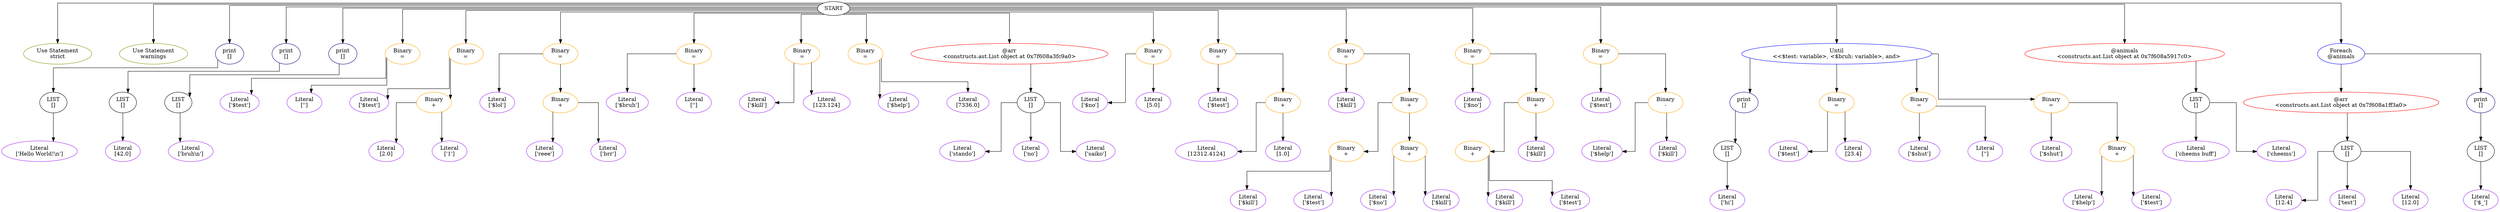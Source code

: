 digraph AST {
nodesep=1.0;
overlap=False;
ranksep=1.0;
splines=ortho;
start_0 [fillcolor=white, label=START];
"Use Statement_1" [color=yellow4, fillcolor=yellow1, group=start_0, label="Use Statement\nstrict"];
start_0 -> "Use Statement_1"  [weight=1.5];
"Use Statement_2" [color=yellow4, fillcolor=yellow1, group=start_0, label="Use Statement\nwarnings"];
start_0 -> "Use Statement_2"  [weight=1.5];
print_1 [color=navy, fillcolor=lightblue, group=start_0, label="print\n[]"];
start_0 -> print_1  [weight=1.5];
LIST_1 [color=black, fillcolor=gray, group=print_1, label="LIST\n[]"];
print_1 -> LIST_1  [weight=1.5];
Literal_1 [color=purple, fillcolor=thistle, group=LIST_1, label="Literal\n['Hello World!\\n']"];
LIST_1 -> Literal_1  [weight=1.5];
print_2 [color=navy, fillcolor=lightblue, group=start_0, label="print\n[]"];
start_0 -> print_2  [weight=1.5];
LIST_2 [color=black, fillcolor=gray, group=print_2, label="LIST\n[]"];
print_2 -> LIST_2  [weight=1.5];
Literal_2 [color=purple, fillcolor=thistle, group=LIST_2, label="Literal\n[42.0]"];
LIST_2 -> Literal_2  [weight=1.5];
print_3 [color=navy, fillcolor=lightblue, group=start_0, label="print\n[]"];
start_0 -> print_3  [weight=1.5];
LIST_3 [color=black, fillcolor=gray, group=print_3, label="LIST\n[]"];
print_3 -> LIST_3  [weight=1.5];
Literal_3 [color=purple, fillcolor=thistle, group=LIST_3, label="Literal\n['bruh\\n']"];
LIST_3 -> Literal_3  [weight=1.5];
Binary_1 [color=orange, fillcolor=lightyellow, group=start_0, label="Binary\n="];
start_0 -> Binary_1  [weight=1.5];
Literal_4 [color=purple, fillcolor=thistle, group=Binary_1, label="Literal\n['$test']"];
Binary_1 -> Literal_4  [weight=1.5];
Literal_5 [color=purple, fillcolor=thistle, group=Binary_1, label="Literal\n['']"];
Binary_1 -> Literal_5  [weight=1.5];
Binary_2 [color=orange, fillcolor=lightyellow, group=start_0, label="Binary\n="];
start_0 -> Binary_2  [weight=1.5];
Literal_6 [color=purple, fillcolor=thistle, group=Binary_2, label="Literal\n['$test']"];
Binary_2 -> Literal_6  [weight=1.5];
Binary_3 [color=orange, fillcolor=lightyellow, group=Binary_2, label="Binary\n+"];
Binary_2 -> Binary_3  [weight=1.5];
Literal_7 [color=purple, fillcolor=thistle, group=Binary_3, label="Literal\n[2.0]"];
Binary_3 -> Literal_7  [weight=1.5];
Literal_8 [color=purple, fillcolor=thistle, group=Binary_3, label="Literal\n['1']"];
Binary_3 -> Literal_8  [weight=1.5];
Binary_4 [color=orange, fillcolor=lightyellow, group=start_0, label="Binary\n="];
start_0 -> Binary_4  [weight=1.5];
Literal_9 [color=purple, fillcolor=thistle, group=Binary_4, label="Literal\n['$lol']"];
Binary_4 -> Literal_9  [weight=1.5];
Binary_5 [color=orange, fillcolor=lightyellow, group=Binary_4, label="Binary\n+"];
Binary_4 -> Binary_5  [weight=1.5];
Literal_10 [color=purple, fillcolor=thistle, group=Binary_5, label="Literal\n['reee']"];
Binary_5 -> Literal_10  [weight=1.5];
Literal_11 [color=purple, fillcolor=thistle, group=Binary_5, label="Literal\n['brr']"];
Binary_5 -> Literal_11  [weight=1.5];
Binary_6 [color=orange, fillcolor=lightyellow, group=start_0, label="Binary\n="];
start_0 -> Binary_6  [weight=1.5];
Literal_12 [color=purple, fillcolor=thistle, group=Binary_6, label="Literal\n['$bruh']"];
Binary_6 -> Literal_12  [weight=1.5];
Literal_13 [color=purple, fillcolor=thistle, group=Binary_6, label="Literal\n['']"];
Binary_6 -> Literal_13  [weight=1.5];
Binary_7 [color=orange, fillcolor=lightyellow, group=start_0, label="Binary\n="];
start_0 -> Binary_7  [weight=1.5];
Literal_14 [color=purple, fillcolor=thistle, group=Binary_7, label="Literal\n['$kill']"];
Binary_7 -> Literal_14  [weight=1.5];
Literal_15 [color=purple, fillcolor=thistle, group=Binary_7, label="Literal\n[123.124]"];
Binary_7 -> Literal_15  [weight=1.5];
Binary_8 [color=orange, fillcolor=lightyellow, group=start_0, label="Binary\n="];
start_0 -> Binary_8  [weight=1.5];
Literal_16 [color=purple, fillcolor=thistle, group=Binary_8, label="Literal\n['$help']"];
Binary_8 -> Literal_16  [weight=1.5];
Literal_17 [color=purple, fillcolor=thistle, group=Binary_8, label="Literal\n[7336.0]"];
Binary_8 -> Literal_17  [weight=1.5];
"@arr_1" [color=red, fillcolor=turquoise, group=start_0, label="@arr\n<constructs.ast.List object at 0x7f608a3fc9a0>"];
start_0 -> "@arr_1"  [weight=1.5];
LIST_4 [color=black, fillcolor=gray, group="@arr_1", label="LIST\n[]"];
"@arr_1" -> LIST_4  [weight=1.5];
Literal_18 [color=purple, fillcolor=thistle, group=LIST_4, label="Literal\n['stando']"];
LIST_4 -> Literal_18  [weight=1.5];
Literal_19 [color=purple, fillcolor=thistle, group=LIST_4, label="Literal\n['no']"];
LIST_4 -> Literal_19  [weight=1.5];
Literal_20 [color=purple, fillcolor=thistle, group=LIST_4, label="Literal\n['saiko']"];
LIST_4 -> Literal_20  [weight=1.5];
Binary_9 [color=orange, fillcolor=lightyellow, group=start_0, label="Binary\n="];
start_0 -> Binary_9  [weight=1.5];
Literal_21 [color=purple, fillcolor=thistle, group=Binary_9, label="Literal\n['$no']"];
Binary_9 -> Literal_21  [weight=1.5];
Literal_22 [color=purple, fillcolor=thistle, group=Binary_9, label="Literal\n[5.0]"];
Binary_9 -> Literal_22  [weight=1.5];
Binary_10 [color=orange, fillcolor=lightyellow, group=start_0, label="Binary\n="];
start_0 -> Binary_10  [weight=1.5];
Literal_23 [color=purple, fillcolor=thistle, group=Binary_10, label="Literal\n['$test']"];
Binary_10 -> Literal_23  [weight=1.5];
Binary_11 [color=orange, fillcolor=lightyellow, group=Binary_10, label="Binary\n+"];
Binary_10 -> Binary_11  [weight=1.5];
Literal_24 [color=purple, fillcolor=thistle, group=Binary_11, label="Literal\n[12312.4124]"];
Binary_11 -> Literal_24  [weight=1.5];
Literal_25 [color=purple, fillcolor=thistle, group=Binary_11, label="Literal\n[1.0]"];
Binary_11 -> Literal_25  [weight=1.5];
Binary_12 [color=orange, fillcolor=lightyellow, group=start_0, label="Binary\n="];
start_0 -> Binary_12  [weight=1.5];
Literal_26 [color=purple, fillcolor=thistle, group=Binary_12, label="Literal\n['$kill']"];
Binary_12 -> Literal_26  [weight=1.5];
Binary_13 [color=orange, fillcolor=lightyellow, group=Binary_12, label="Binary\n+"];
Binary_12 -> Binary_13  [weight=1.5];
Binary_14 [color=orange, fillcolor=lightyellow, group=Binary_13, label="Binary\n+"];
Binary_13 -> Binary_14  [weight=1.5];
Literal_27 [color=purple, fillcolor=thistle, group=Binary_14, label="Literal\n['$kill']"];
Binary_14 -> Literal_27  [weight=1.5];
Literal_28 [color=purple, fillcolor=thistle, group=Binary_14, label="Literal\n['$test']"];
Binary_14 -> Literal_28  [weight=1.5];
Binary_15 [color=orange, fillcolor=lightyellow, group=Binary_13, label="Binary\n+"];
Binary_13 -> Binary_15  [weight=1.5];
Literal_29 [color=purple, fillcolor=thistle, group=Binary_15, label="Literal\n['$no']"];
Binary_15 -> Literal_29  [weight=1.5];
Literal_30 [color=purple, fillcolor=thistle, group=Binary_15, label="Literal\n['$kill']"];
Binary_15 -> Literal_30  [weight=1.5];
Binary_16 [color=orange, fillcolor=lightyellow, group=start_0, label="Binary\n="];
start_0 -> Binary_16  [weight=1.5];
Literal_31 [color=purple, fillcolor=thistle, group=Binary_16, label="Literal\n['$no']"];
Binary_16 -> Literal_31  [weight=1.5];
Binary_17 [color=orange, fillcolor=lightyellow, group=Binary_16, label="Binary\n+"];
Binary_16 -> Binary_17  [weight=1.5];
Binary_18 [color=orange, fillcolor=lightyellow, group=Binary_17, label="Binary\n+"];
Binary_17 -> Binary_18  [weight=1.5];
Literal_32 [color=purple, fillcolor=thistle, group=Binary_18, label="Literal\n['$kill']"];
Binary_18 -> Literal_32  [weight=1.5];
Literal_33 [color=purple, fillcolor=thistle, group=Binary_18, label="Literal\n['$test']"];
Binary_18 -> Literal_33  [weight=1.5];
Literal_34 [color=purple, fillcolor=thistle, group=Binary_17, label="Literal\n['$kill']"];
Binary_17 -> Literal_34  [weight=1.5];
Binary_19 [color=orange, fillcolor=lightyellow, group=start_0, label="Binary\n="];
start_0 -> Binary_19  [weight=1.5];
Literal_35 [color=purple, fillcolor=thistle, group=Binary_19, label="Literal\n['$test']"];
Binary_19 -> Literal_35  [weight=1.5];
Binary_20 [color=orange, fillcolor=lightyellow, group=Binary_19, label="Binary\n-"];
Binary_19 -> Binary_20  [weight=1.5];
Literal_36 [color=purple, fillcolor=thistle, group=Binary_20, label="Literal\n['$help']"];
Binary_20 -> Literal_36  [weight=1.5];
Literal_37 [color=purple, fillcolor=thistle, group=Binary_20, label="Literal\n['$kill']"];
Binary_20 -> Literal_37  [weight=1.5];
Until_1 [color=blue, fillcolor=palegreen, group=start_0, label="Until\n<<$test: variable>, <$bruh: variable>, and>"];
start_0 -> Until_1  [weight=1.5];
print_4 [color=navy, fillcolor=lightblue, group=Until_1, label="print\n[]"];
Until_1 -> print_4  [weight=1.5];
LIST_5 [color=black, fillcolor=gray, group=print_4, label="LIST\n[]"];
print_4 -> LIST_5  [weight=1.5];
Literal_38 [color=purple, fillcolor=thistle, group=LIST_5, label="Literal\n['hi']"];
LIST_5 -> Literal_38  [weight=1.5];
Binary_21 [color=orange, fillcolor=lightyellow, group=Until_1, label="Binary\n="];
Until_1 -> Binary_21  [weight=1.5];
Literal_39 [color=purple, fillcolor=thistle, group=Binary_21, label="Literal\n['$test']"];
Binary_21 -> Literal_39  [weight=1.5];
Literal_40 [color=purple, fillcolor=thistle, group=Binary_21, label="Literal\n[23.4]"];
Binary_21 -> Literal_40  [weight=1.5];
Binary_22 [color=orange, fillcolor=lightyellow, group=Until_1, label="Binary\n="];
Until_1 -> Binary_22  [weight=1.5];
Literal_41 [color=purple, fillcolor=thistle, group=Binary_22, label="Literal\n['$shut']"];
Binary_22 -> Literal_41  [weight=1.5];
Literal_42 [color=purple, fillcolor=thistle, group=Binary_22, label="Literal\n['']"];
Binary_22 -> Literal_42  [weight=1.5];
Binary_23 [color=orange, fillcolor=lightyellow, group=Until_1, label="Binary\n="];
Until_1 -> Binary_23  [weight=1.5];
Literal_43 [color=purple, fillcolor=thistle, group=Binary_23, label="Literal\n['$shut']"];
Binary_23 -> Literal_43  [weight=1.5];
Binary_24 [color=orange, fillcolor=lightyellow, group=Binary_23, label="Binary\n+"];
Binary_23 -> Binary_24  [weight=1.5];
Literal_44 [color=purple, fillcolor=thistle, group=Binary_24, label="Literal\n['$help']"];
Binary_24 -> Literal_44  [weight=1.5];
Literal_45 [color=purple, fillcolor=thistle, group=Binary_24, label="Literal\n['$test']"];
Binary_24 -> Literal_45  [weight=1.5];
"@animals_1" [color=red, fillcolor=turquoise, group=start_0, label="@animals\n<constructs.ast.List object at 0x7f608a5917c0>"];
start_0 -> "@animals_1"  [weight=1.5];
LIST_6 [color=black, fillcolor=gray, group="@animals_1", label="LIST\n[]"];
"@animals_1" -> LIST_6  [weight=1.5];
Literal_46 [color=purple, fillcolor=thistle, group=LIST_6, label="Literal\n['cheems buff']"];
LIST_6 -> Literal_46  [weight=1.5];
Literal_47 [color=purple, fillcolor=thistle, group=LIST_6, label="Literal\n['cheems']"];
LIST_6 -> Literal_47  [weight=1.5];
Foreach_1 [color=blue, fillcolor=coral, group=start_0, label="Foreach\n@animals"];
start_0 -> Foreach_1  [weight=1.5];
"@arr_2" [color=red, fillcolor=turquoise, group=Foreach_1, label="@arr\n<constructs.ast.List object at 0x7f608a1ff3a0>"];
Foreach_1 -> "@arr_2"  [weight=1.5];
LIST_7 [color=black, fillcolor=gray, group="@arr_2", label="LIST\n[]"];
"@arr_2" -> LIST_7  [weight=1.5];
Literal_48 [color=purple, fillcolor=thistle, group=LIST_7, label="Literal\n[12.4]"];
LIST_7 -> Literal_48  [weight=1.5];
Literal_49 [color=purple, fillcolor=thistle, group=LIST_7, label="Literal\n['test']"];
LIST_7 -> Literal_49  [weight=1.5];
Literal_50 [color=purple, fillcolor=thistle, group=LIST_7, label="Literal\n[12.0]"];
LIST_7 -> Literal_50  [weight=1.5];
print_5 [color=navy, fillcolor=lightblue, group=Foreach_1, label="print\n[]"];
Foreach_1 -> print_5  [weight=1.5];
LIST_8 [color=black, fillcolor=gray, group=print_5, label="LIST\n[]"];
print_5 -> LIST_8  [weight=1.5];
Literal_51 [color=purple, fillcolor=thistle, group=LIST_8, label="Literal\n['$_']"];
LIST_8 -> Literal_51  [weight=1.5];
}
